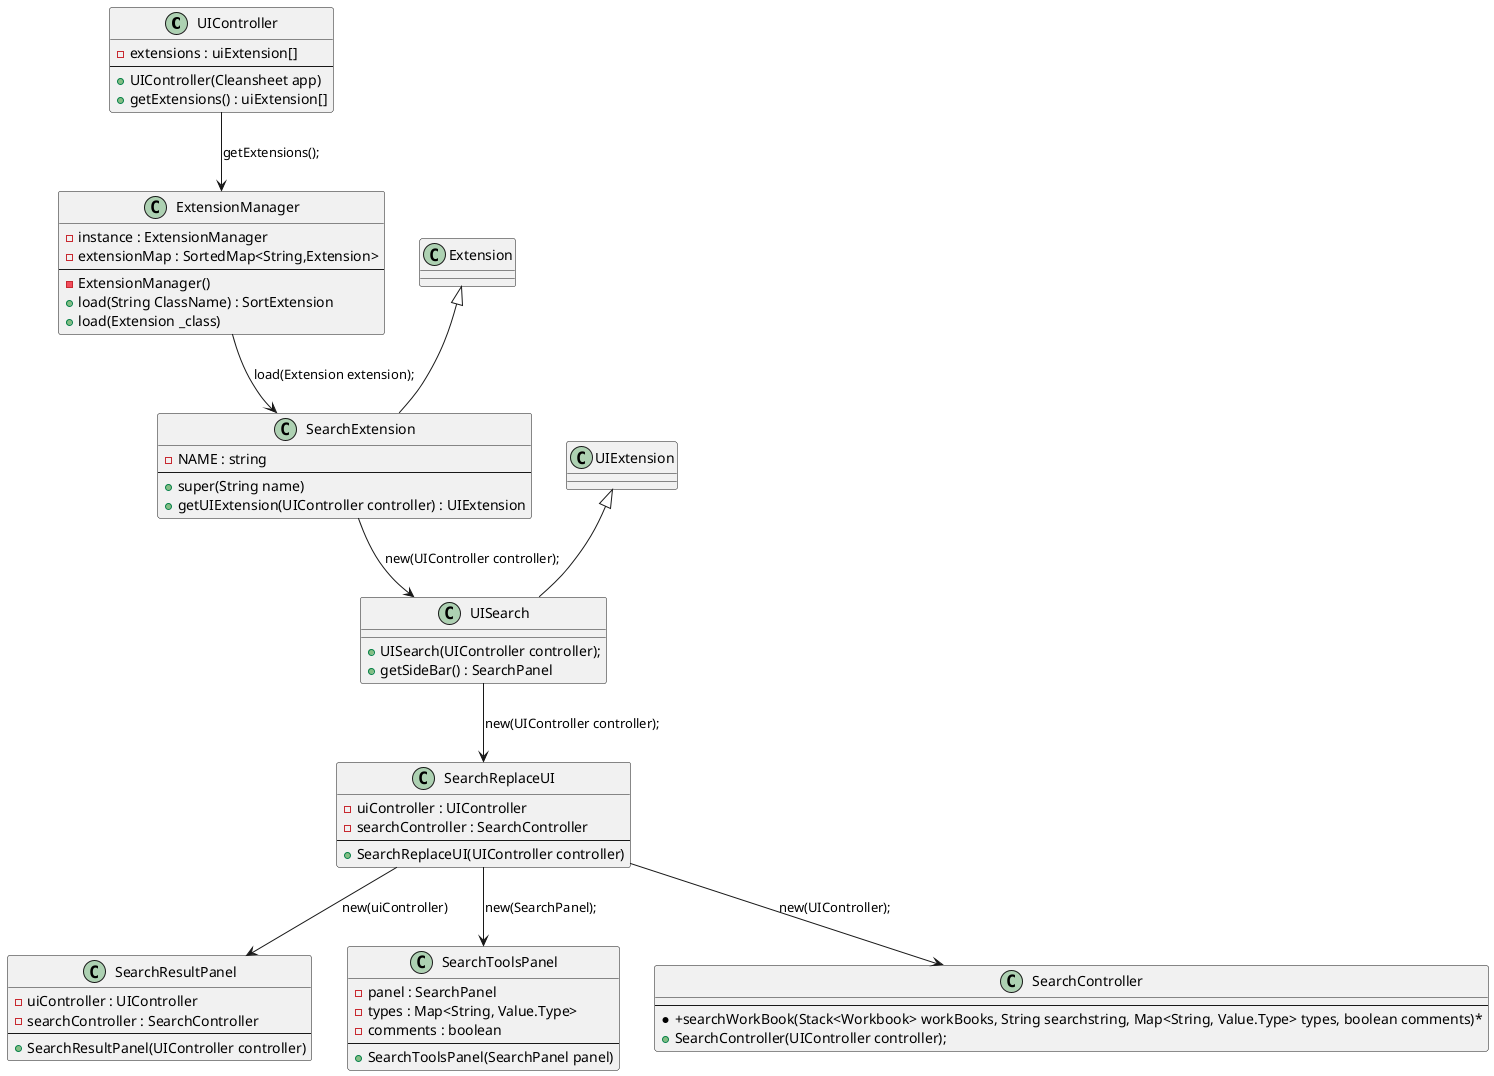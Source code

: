 @startuml doc-files/core07.3_class_diagram.png

class UIController {
	-extensions : uiExtension[]
	--
	+UIController(Cleansheet app)
	+getExtensions() : uiExtension[]
}

class ExtensionManager {
	-instance : ExtensionManager
	-extensionMap : SortedMap<String,Extension>
	--
	-ExtensionManager()
	+load(String ClassName) : SortExtension
	+load(Extension _class)
}

class Extension{
}

class SearchExtension{
	-NAME : string
	--
	+super(String name)
	+getUIExtension(UIController controller) : UIExtension
}

class UIExtension{
}

class UISearch{
	+UISearch(UIController controller);
	+getSideBar() : SearchPanel
}

class SearchReplaceUI{
	-uiController : UIController
	-searchController : SearchController
	--
	+SearchReplaceUI(UIController controller)
}

class SearchResultPanel{
	-uiController : UIController
	-searchController : SearchController
	--
	+SearchResultPanel(UIController controller)
}

class SearchToolsPanel{
	-panel : SearchPanel
	-types : Map<String, Value.Type>
	-comments : boolean
	--
	+SearchToolsPanel(SearchPanel panel)
}
class SearchController{
	--
	*+searchWorkBook(Stack<Workbook> workBooks, String searchstring, Map<String, Value.Type> types, boolean comments)*
	+SearchController(UIController controller);
}


Extension <|-- SearchExtension
UIExtension <|-- UISearch
UIController --> ExtensionManager : getExtensions();
ExtensionManager --> SearchExtension : load(Extension extension);
SearchExtension --> UISearch : new(UIController controller);
UISearch --> SearchReplaceUI : new(UIController controller);
SearchReplaceUI --> SearchResultPanel : new(uiController)
SearchReplaceUI --> SearchController : new(UIController);
SearchReplaceUI --> SearchToolsPanel : new(SearchPanel);

@enduml
